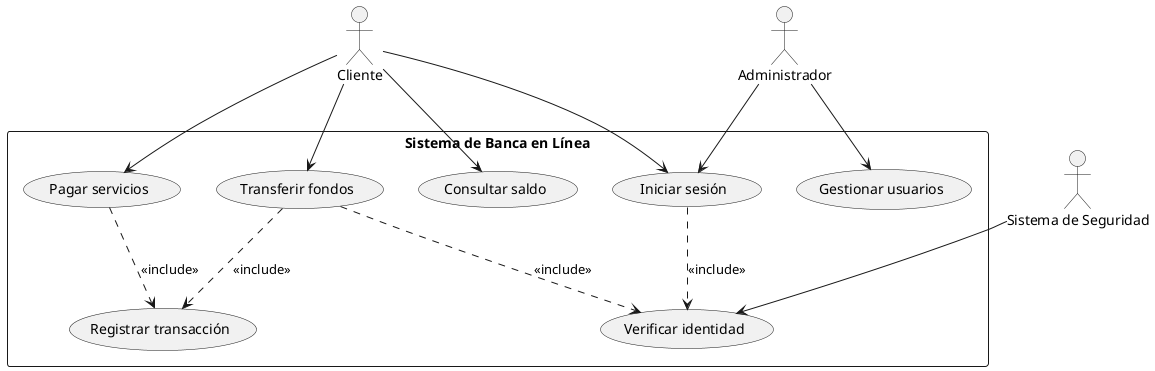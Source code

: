 @startuml uc.online.banking

' Actores
actor "Cliente" as client
actor "Administrador" as admin
actor "Sistema de Seguridad" as secSystem

' Casos de uso
rectangle "Sistema de Banca en Línea" {
  usecase "Iniciar sesión" as UC1
  usecase "Consultar saldo" as UC2
  usecase "Transferir fondos" as UC3
  usecase "Pagar servicios" as UC4
  usecase "Gestionar usuarios" as UC5
  usecase "Verificar identidad" as UC6
  usecase "Registrar transacción" as UC7
}

' Relaciones
client --> UC1
client --> UC2
client --> UC3
client --> UC4
admin --> UC1
admin --> UC5
secSystem --> UC6

' Inclusiones y extensiones
UC1 ..> UC6 : <<include>>
UC3 ..> UC6 : <<include>>
UC3 ..> UC7 : <<include>>
UC4 ..> UC7 : <<include>>

@enduml